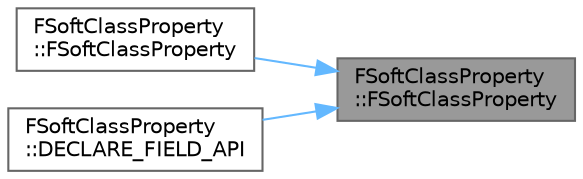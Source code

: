 digraph "FSoftClassProperty::FSoftClassProperty"
{
 // INTERACTIVE_SVG=YES
 // LATEX_PDF_SIZE
  bgcolor="transparent";
  edge [fontname=Helvetica,fontsize=10,labelfontname=Helvetica,labelfontsize=10];
  node [fontname=Helvetica,fontsize=10,shape=box,height=0.2,width=0.4];
  rankdir="RL";
  Node1 [id="Node000001",label="FSoftClassProperty\l::FSoftClassProperty",height=0.2,width=0.4,color="gray40", fillcolor="grey60", style="filled", fontcolor="black",tooltip=" "];
  Node1 -> Node2 [id="edge1_Node000001_Node000002",dir="back",color="steelblue1",style="solid",tooltip=" "];
  Node2 [id="Node000002",label="FSoftClassProperty\l::FSoftClassProperty",height=0.2,width=0.4,color="grey40", fillcolor="white", style="filled",URL="$d9/de3/classFSoftClassProperty.html#ace303ff722b9e5b16382f05171d6744e",tooltip="Constructor used for constructing compiled in properties."];
  Node1 -> Node3 [id="edge2_Node000001_Node000003",dir="back",color="steelblue1",style="solid",tooltip=" "];
  Node3 [id="Node000003",label="FSoftClassProperty\l::DECLARE_FIELD_API",height=0.2,width=0.4,color="grey40", fillcolor="white", style="filled",URL="$d9/de3/classFSoftClassProperty.html#a8b11650dc967d54a0a38741f05455f8c",tooltip=" "];
}
